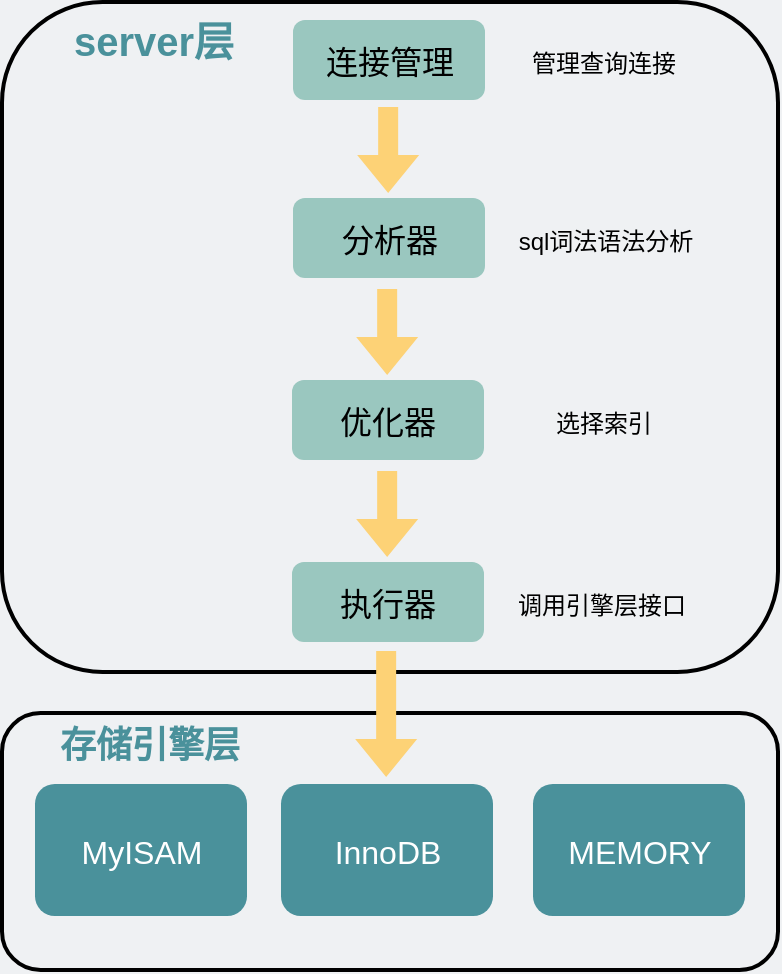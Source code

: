 <mxfile version="16.6.7" type="github">
  <diagram id="3228e29e-7158-1315-38df-8450db1d8a1d" name="Page-1">
    <mxGraphModel dx="685" dy="932" grid="0" gridSize="10" guides="1" tooltips="1" connect="1" arrows="1" fold="1" page="1" pageScale="1" pageWidth="500" pageHeight="250" background="#EFF1F3" math="0" shadow="0">
      <root>
        <mxCell id="0" />
        <mxCell id="1" parent="0" />
        <mxCell id="23iM9Gp5Ji6-i4gFpPbt-2" value="" style="rounded=1;whiteSpace=wrap;html=1;fillColor=none;strokeColor=default;strokeWidth=2;" vertex="1" parent="1">
          <mxGeometry x="56" y="11" width="388" height="335" as="geometry" />
        </mxCell>
        <mxCell id="23iM9Gp5Ji6-i4gFpPbt-3" value="&lt;font size=&quot;1&quot; color=&quot;#4a919b&quot;&gt;&lt;b style=&quot;font-size: 20px&quot;&gt;server层&lt;/b&gt;&lt;/font&gt;" style="text;html=1;strokeColor=none;fillColor=none;align=center;verticalAlign=middle;whiteSpace=wrap;rounded=0;" vertex="1" parent="1">
          <mxGeometry x="81" y="14" width="102" height="32" as="geometry" />
        </mxCell>
        <mxCell id="23iM9Gp5Ji6-i4gFpPbt-4" value="&lt;font style=&quot;font-size: 16px&quot; color=&quot;#000000&quot;&gt;连接管理&lt;/font&gt;" style="rounded=1;whiteSpace=wrap;html=1;fontSize=22;fontColor=#FFFFFF;fillColor=#9AC7BF;strokeColor=none;" vertex="1" parent="1">
          <mxGeometry x="201.5" y="20" width="96" height="40" as="geometry" />
        </mxCell>
        <mxCell id="23iM9Gp5Ji6-i4gFpPbt-7" value="&lt;font color=&quot;#000000&quot;&gt;&lt;span style=&quot;font-size: 16px&quot;&gt;分析器&lt;/span&gt;&lt;/font&gt;" style="rounded=1;whiteSpace=wrap;html=1;fontSize=22;fontColor=#FFFFFF;fillColor=#9AC7BF;strokeColor=none;" vertex="1" parent="1">
          <mxGeometry x="201.5" y="109" width="96" height="40" as="geometry" />
        </mxCell>
        <mxCell id="23iM9Gp5Ji6-i4gFpPbt-9" value="" style="shape=flexArrow;endArrow=classic;html=1;rounded=0;fontSize=16;fontColor=#000000;fillColor=#FDD276;strokeColor=none;" edge="1" parent="1">
          <mxGeometry width="50" height="50" relative="1" as="geometry">
            <mxPoint x="249.08" y="63" as="sourcePoint" />
            <mxPoint x="249.08" y="107" as="targetPoint" />
          </mxGeometry>
        </mxCell>
        <mxCell id="23iM9Gp5Ji6-i4gFpPbt-10" value="&lt;font color=&quot;#000000&quot;&gt;&lt;span style=&quot;font-size: 16px&quot;&gt;优化器&lt;/span&gt;&lt;/font&gt;" style="rounded=1;whiteSpace=wrap;html=1;fontSize=22;fontColor=#FFFFFF;fillColor=#9AC7BF;strokeColor=none;" vertex="1" parent="1">
          <mxGeometry x="201" y="200" width="96" height="40" as="geometry" />
        </mxCell>
        <mxCell id="23iM9Gp5Ji6-i4gFpPbt-11" value="" style="shape=flexArrow;endArrow=classic;html=1;rounded=0;fontSize=16;fontColor=#000000;fillColor=#FDD276;strokeColor=none;" edge="1" parent="1">
          <mxGeometry width="50" height="50" relative="1" as="geometry">
            <mxPoint x="248.58" y="154" as="sourcePoint" />
            <mxPoint x="248.58" y="198" as="targetPoint" />
          </mxGeometry>
        </mxCell>
        <mxCell id="23iM9Gp5Ji6-i4gFpPbt-13" value="&lt;font color=&quot;#000000&quot;&gt;&lt;span style=&quot;font-size: 16px&quot;&gt;执行器&lt;/span&gt;&lt;/font&gt;" style="rounded=1;whiteSpace=wrap;html=1;fontSize=22;fontColor=#FFFFFF;fillColor=#9AC7BF;strokeColor=none;" vertex="1" parent="1">
          <mxGeometry x="201" y="291" width="96" height="40" as="geometry" />
        </mxCell>
        <mxCell id="23iM9Gp5Ji6-i4gFpPbt-14" value="" style="shape=flexArrow;endArrow=classic;html=1;rounded=0;fontSize=16;fontColor=#000000;fillColor=#FDD276;strokeColor=none;" edge="1" parent="1">
          <mxGeometry width="50" height="50" relative="1" as="geometry">
            <mxPoint x="248.58" y="245" as="sourcePoint" />
            <mxPoint x="248.58" y="289" as="targetPoint" />
          </mxGeometry>
        </mxCell>
        <mxCell id="23iM9Gp5Ji6-i4gFpPbt-15" value="&lt;font style=&quot;font-size: 12px&quot;&gt;管理查询连接&lt;/font&gt;" style="text;html=1;strokeColor=none;fillColor=none;align=center;verticalAlign=middle;whiteSpace=wrap;rounded=0;fontSize=16;fontColor=#000000;" vertex="1" parent="1">
          <mxGeometry x="297.5" y="24.5" width="118" height="31" as="geometry" />
        </mxCell>
        <mxCell id="23iM9Gp5Ji6-i4gFpPbt-16" value="&lt;font style=&quot;font-size: 12px&quot;&gt;sql词法语法分析&lt;/font&gt;" style="text;html=1;strokeColor=none;fillColor=none;align=center;verticalAlign=middle;whiteSpace=wrap;rounded=0;fontSize=16;fontColor=#000000;" vertex="1" parent="1">
          <mxGeometry x="299" y="113.5" width="118" height="31" as="geometry" />
        </mxCell>
        <mxCell id="23iM9Gp5Ji6-i4gFpPbt-17" value="&lt;font style=&quot;font-size: 12px&quot;&gt;选择索引&lt;/font&gt;" style="text;html=1;strokeColor=none;fillColor=none;align=center;verticalAlign=middle;whiteSpace=wrap;rounded=0;fontSize=16;fontColor=#000000;" vertex="1" parent="1">
          <mxGeometry x="297.5" y="204.5" width="118" height="31" as="geometry" />
        </mxCell>
        <mxCell id="23iM9Gp5Ji6-i4gFpPbt-18" value="&lt;font style=&quot;font-size: 12px&quot;&gt;调用引擎层接口&lt;/font&gt;" style="text;html=1;strokeColor=none;fillColor=none;align=center;verticalAlign=middle;whiteSpace=wrap;rounded=0;fontSize=16;fontColor=#000000;" vertex="1" parent="1">
          <mxGeometry x="297" y="295.5" width="118" height="31" as="geometry" />
        </mxCell>
        <mxCell id="23iM9Gp5Ji6-i4gFpPbt-19" value="" style="rounded=1;whiteSpace=wrap;html=1;fillColor=none;strokeColor=default;strokeWidth=2;" vertex="1" parent="1">
          <mxGeometry x="56" y="366.5" width="388" height="128.5" as="geometry" />
        </mxCell>
        <mxCell id="23iM9Gp5Ji6-i4gFpPbt-21" value="&lt;font&gt;&lt;span style=&quot;font-size: 16px&quot;&gt;MEMORY&lt;/span&gt;&lt;/font&gt;" style="rounded=1;whiteSpace=wrap;html=1;fontSize=22;fontColor=#FFFFFF;fillColor=#4A919B;strokeColor=none;" vertex="1" parent="1">
          <mxGeometry x="321.5" y="402" width="106" height="66" as="geometry" />
        </mxCell>
        <mxCell id="23iM9Gp5Ji6-i4gFpPbt-22" value="&lt;font&gt;&lt;span style=&quot;font-size: 16px&quot;&gt;InnoDB&lt;/span&gt;&lt;/font&gt;" style="rounded=1;whiteSpace=wrap;html=1;fontSize=22;fontColor=#FFFFFF;fillColor=#4A919B;strokeColor=none;" vertex="1" parent="1">
          <mxGeometry x="195.5" y="402" width="106" height="66" as="geometry" />
        </mxCell>
        <mxCell id="23iM9Gp5Ji6-i4gFpPbt-23" value="&lt;font&gt;&lt;span style=&quot;font-size: 16px&quot;&gt;MyISAM&lt;/span&gt;&lt;/font&gt;" style="rounded=1;whiteSpace=wrap;html=1;fontSize=22;fontColor=#FFFFFF;fillColor=#4A919B;strokeColor=none;" vertex="1" parent="1">
          <mxGeometry x="72.5" y="402" width="106" height="66" as="geometry" />
        </mxCell>
        <mxCell id="23iM9Gp5Ji6-i4gFpPbt-24" value="" style="shape=flexArrow;endArrow=classic;html=1;rounded=0;fontSize=16;fontColor=#000000;fillColor=#FDD276;strokeColor=none;" edge="1" parent="1">
          <mxGeometry width="50" height="50" relative="1" as="geometry">
            <mxPoint x="248.08" y="335" as="sourcePoint" />
            <mxPoint x="248.08" y="399" as="targetPoint" />
          </mxGeometry>
        </mxCell>
        <mxCell id="23iM9Gp5Ji6-i4gFpPbt-25" value="&lt;font size=&quot;1&quot; color=&quot;#4a919b&quot;&gt;&lt;b style=&quot;font-size: 18px&quot;&gt;存储引擎层&lt;/b&gt;&lt;/font&gt;" style="text;html=1;strokeColor=none;fillColor=none;align=center;verticalAlign=middle;whiteSpace=wrap;rounded=0;" vertex="1" parent="1">
          <mxGeometry x="75.5" y="366.5" width="107.5" height="32.5" as="geometry" />
        </mxCell>
      </root>
    </mxGraphModel>
  </diagram>
</mxfile>
